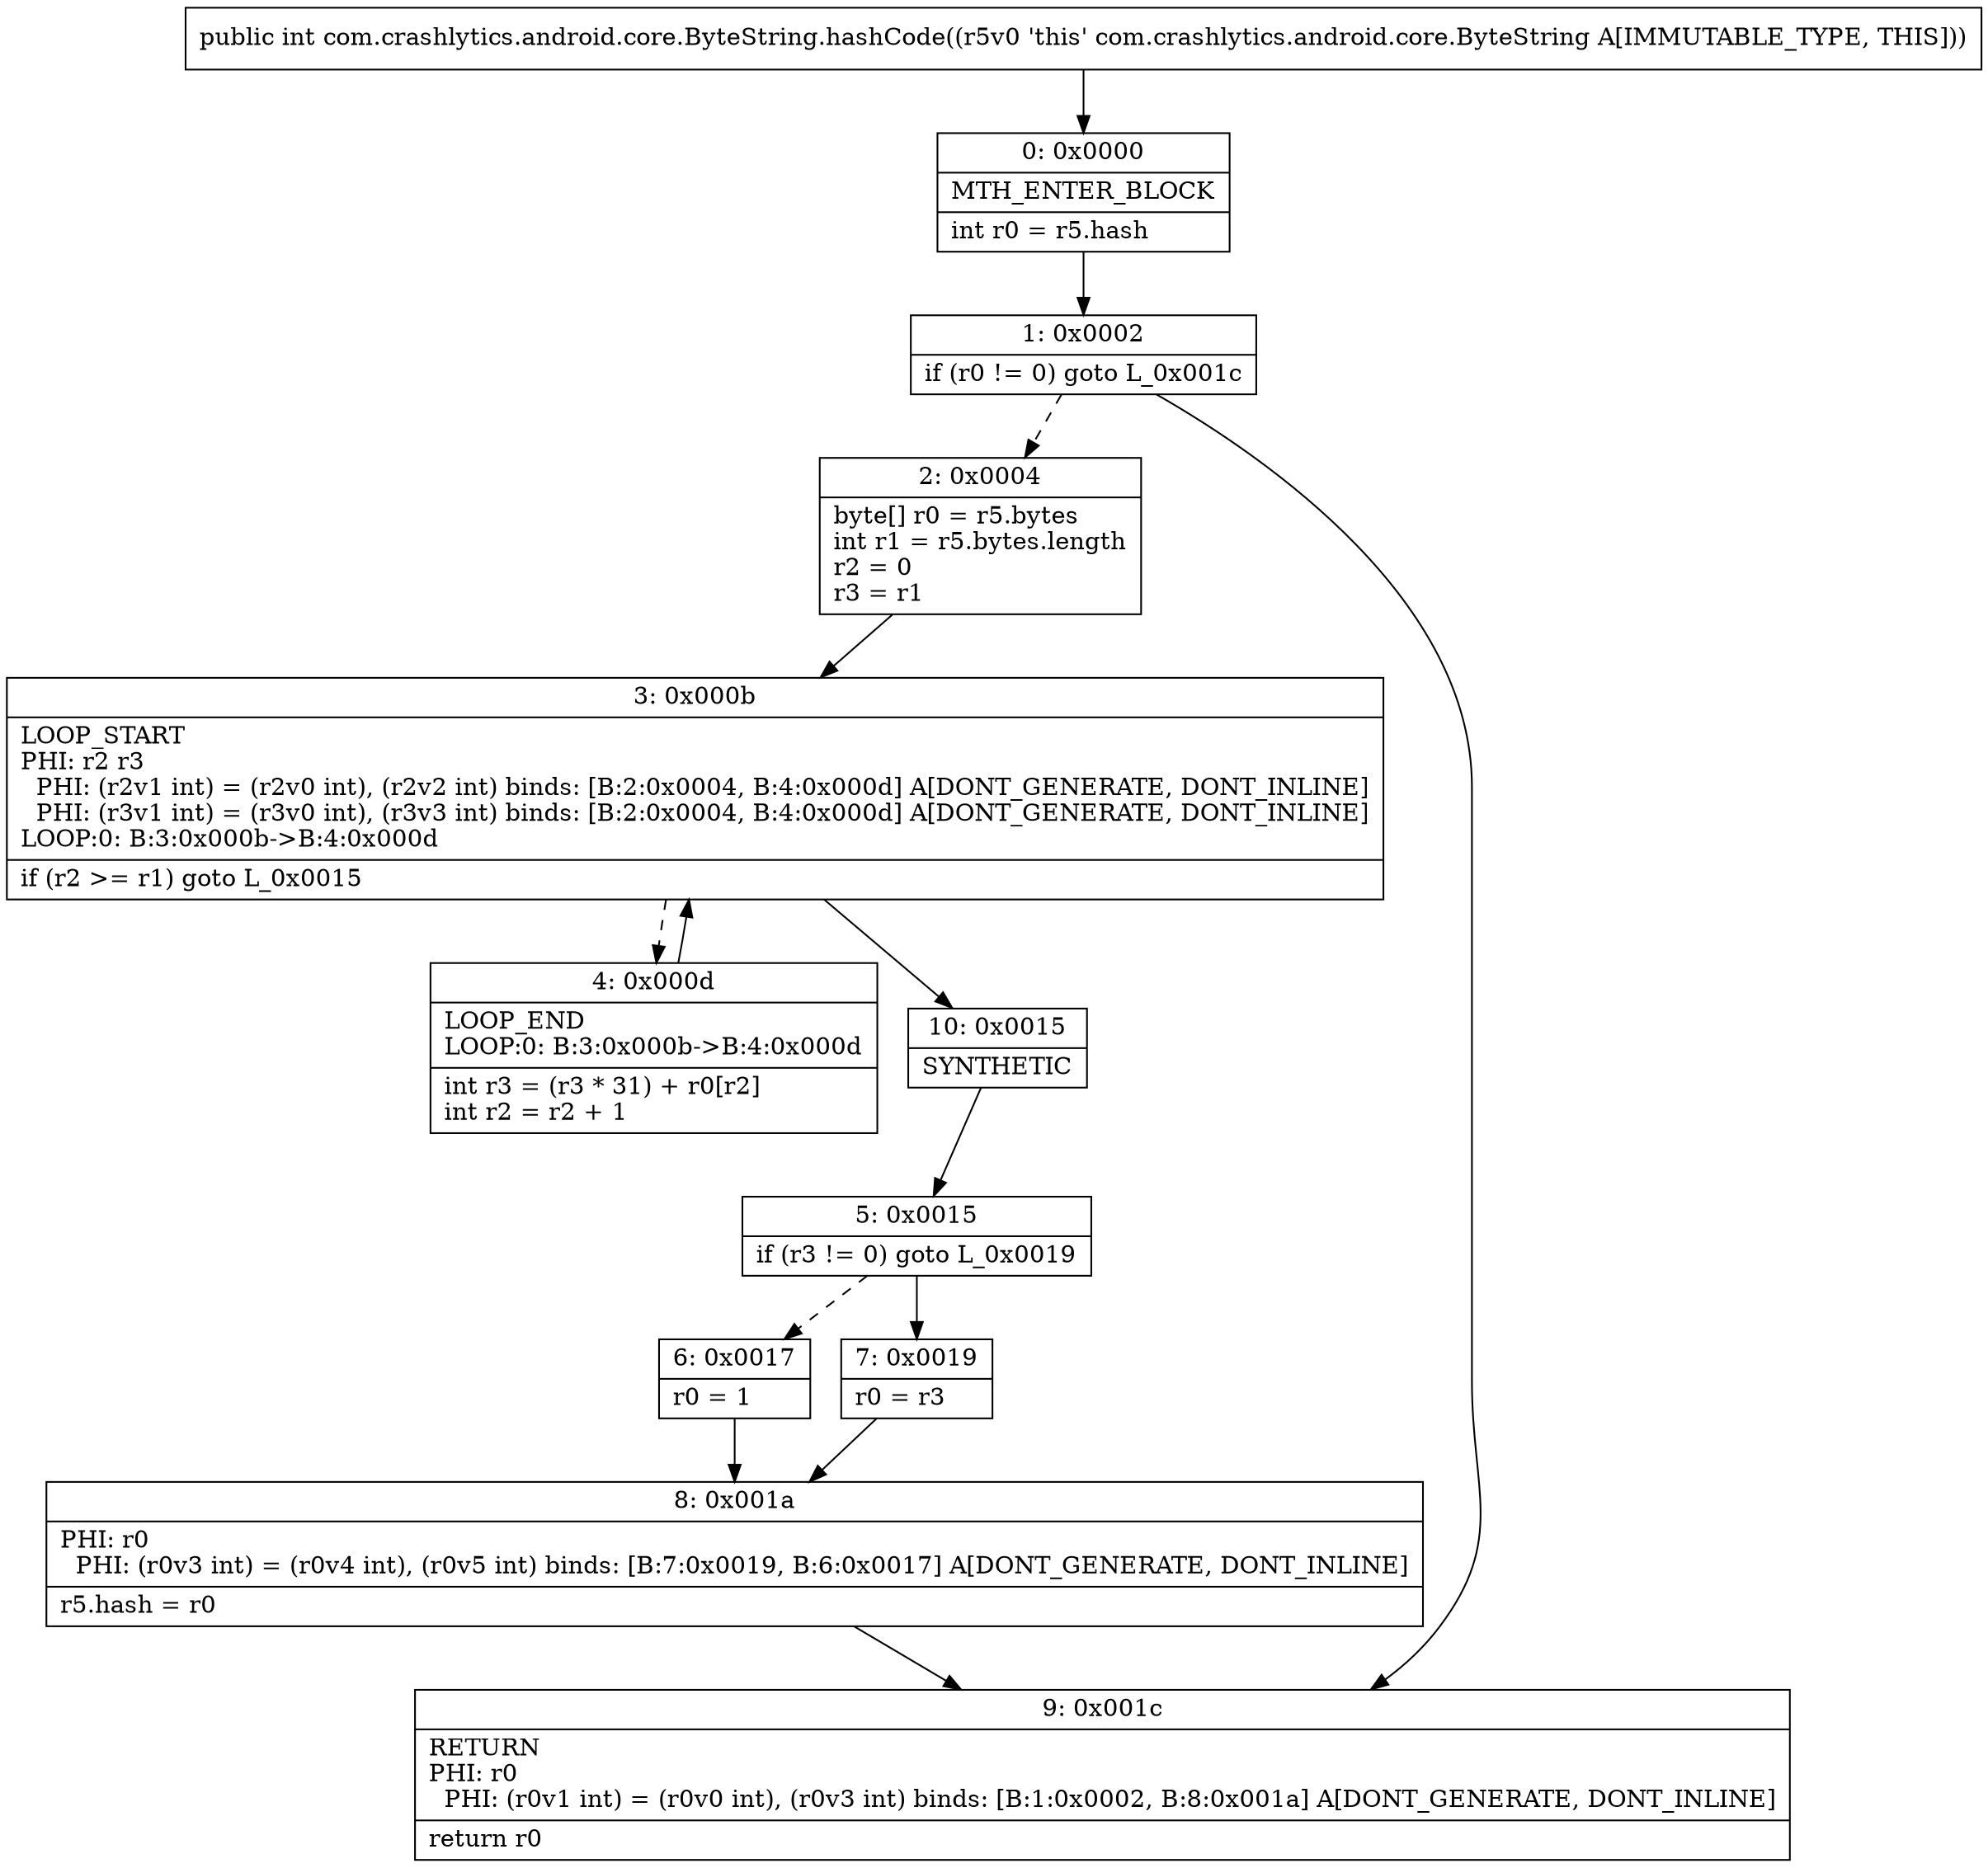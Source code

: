 digraph "CFG forcom.crashlytics.android.core.ByteString.hashCode()I" {
Node_0 [shape=record,label="{0\:\ 0x0000|MTH_ENTER_BLOCK\l|int r0 = r5.hash\l}"];
Node_1 [shape=record,label="{1\:\ 0x0002|if (r0 != 0) goto L_0x001c\l}"];
Node_2 [shape=record,label="{2\:\ 0x0004|byte[] r0 = r5.bytes\lint r1 = r5.bytes.length\lr2 = 0\lr3 = r1\l}"];
Node_3 [shape=record,label="{3\:\ 0x000b|LOOP_START\lPHI: r2 r3 \l  PHI: (r2v1 int) = (r2v0 int), (r2v2 int) binds: [B:2:0x0004, B:4:0x000d] A[DONT_GENERATE, DONT_INLINE]\l  PHI: (r3v1 int) = (r3v0 int), (r3v3 int) binds: [B:2:0x0004, B:4:0x000d] A[DONT_GENERATE, DONT_INLINE]\lLOOP:0: B:3:0x000b\-\>B:4:0x000d\l|if (r2 \>= r1) goto L_0x0015\l}"];
Node_4 [shape=record,label="{4\:\ 0x000d|LOOP_END\lLOOP:0: B:3:0x000b\-\>B:4:0x000d\l|int r3 = (r3 * 31) + r0[r2]\lint r2 = r2 + 1\l}"];
Node_5 [shape=record,label="{5\:\ 0x0015|if (r3 != 0) goto L_0x0019\l}"];
Node_6 [shape=record,label="{6\:\ 0x0017|r0 = 1\l}"];
Node_7 [shape=record,label="{7\:\ 0x0019|r0 = r3\l}"];
Node_8 [shape=record,label="{8\:\ 0x001a|PHI: r0 \l  PHI: (r0v3 int) = (r0v4 int), (r0v5 int) binds: [B:7:0x0019, B:6:0x0017] A[DONT_GENERATE, DONT_INLINE]\l|r5.hash = r0\l}"];
Node_9 [shape=record,label="{9\:\ 0x001c|RETURN\lPHI: r0 \l  PHI: (r0v1 int) = (r0v0 int), (r0v3 int) binds: [B:1:0x0002, B:8:0x001a] A[DONT_GENERATE, DONT_INLINE]\l|return r0\l}"];
Node_10 [shape=record,label="{10\:\ 0x0015|SYNTHETIC\l}"];
MethodNode[shape=record,label="{public int com.crashlytics.android.core.ByteString.hashCode((r5v0 'this' com.crashlytics.android.core.ByteString A[IMMUTABLE_TYPE, THIS])) }"];
MethodNode -> Node_0;
Node_0 -> Node_1;
Node_1 -> Node_2[style=dashed];
Node_1 -> Node_9;
Node_2 -> Node_3;
Node_3 -> Node_4[style=dashed];
Node_3 -> Node_10;
Node_4 -> Node_3;
Node_5 -> Node_6[style=dashed];
Node_5 -> Node_7;
Node_6 -> Node_8;
Node_7 -> Node_8;
Node_8 -> Node_9;
Node_10 -> Node_5;
}

